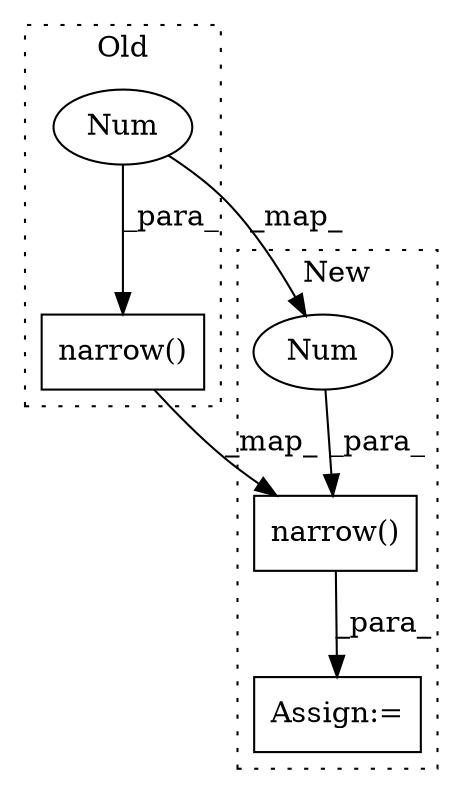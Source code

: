 digraph G {
subgraph cluster0 {
1 [label="narrow()" a="75" s="8701,8730" l="20,1" shape="box"];
3 [label="Num" a="76" s="8721" l="1" shape="ellipse"];
label = "Old";
style="dotted";
}
subgraph cluster1 {
2 [label="narrow()" a="75" s="9129,9158" l="20,1" shape="box"];
4 [label="Num" a="76" s="9149" l="1" shape="ellipse"];
5 [label="Assign:=" a="68" s="9344" l="3" shape="box"];
label = "New";
style="dotted";
}
1 -> 2 [label="_map_"];
2 -> 5 [label="_para_"];
3 -> 4 [label="_map_"];
3 -> 1 [label="_para_"];
4 -> 2 [label="_para_"];
}